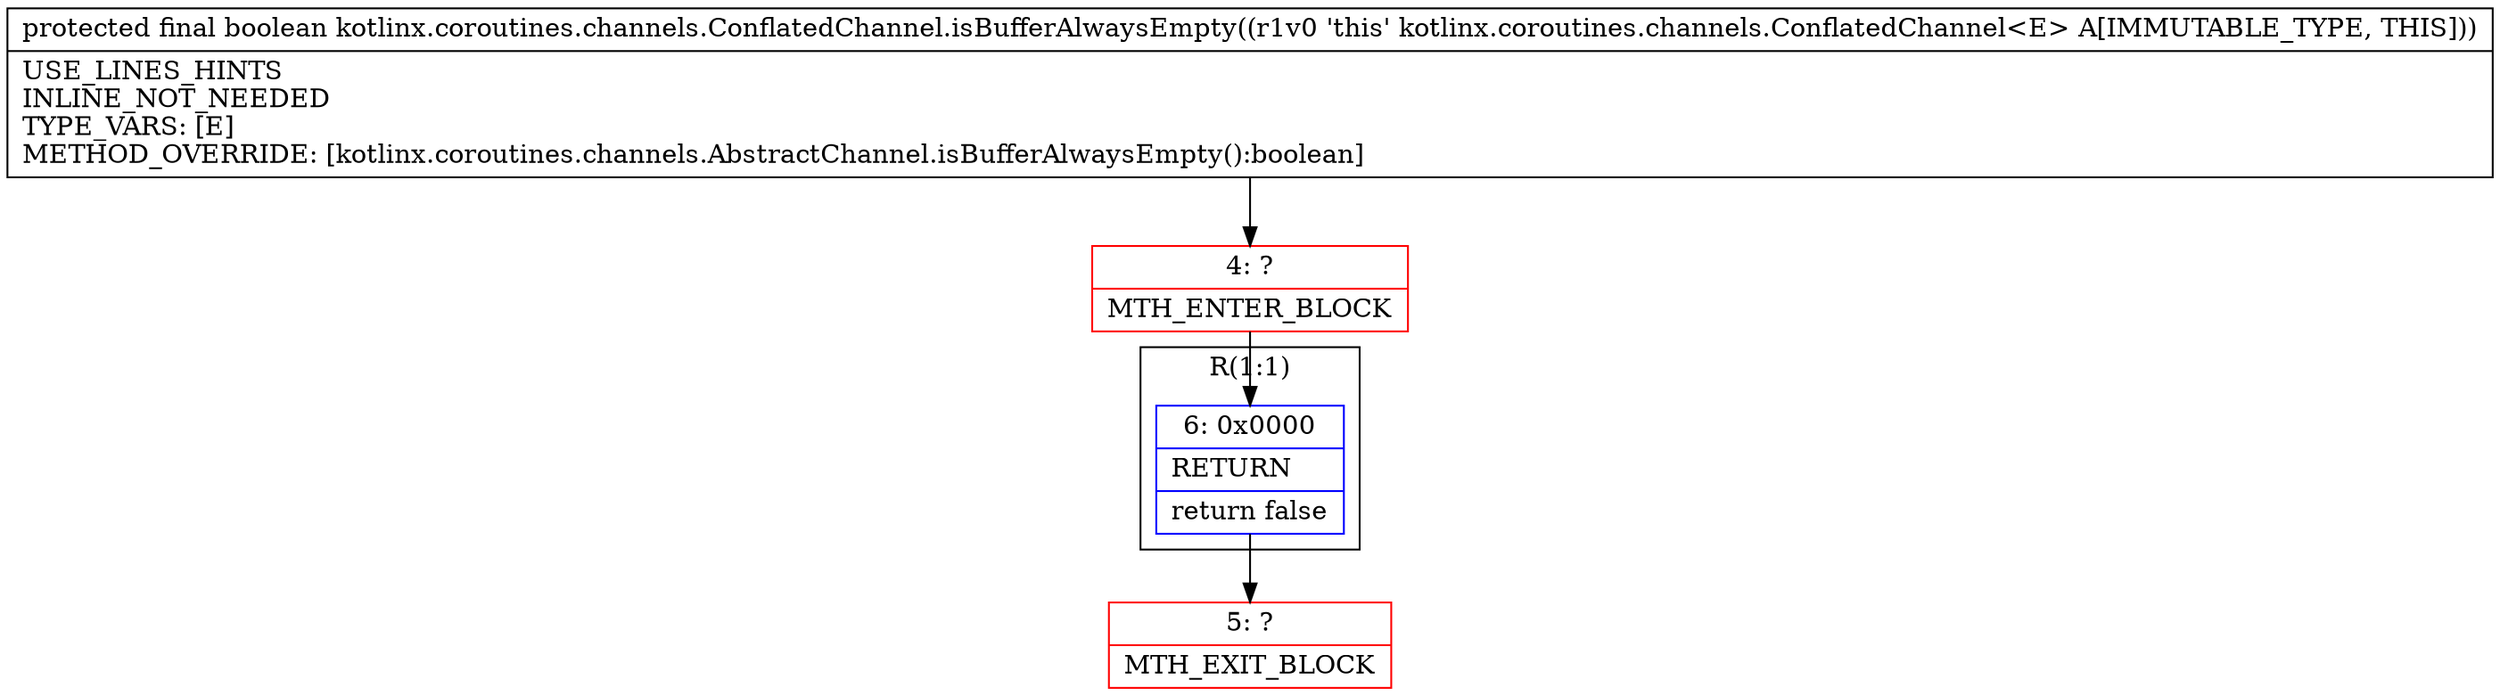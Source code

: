 digraph "CFG forkotlinx.coroutines.channels.ConflatedChannel.isBufferAlwaysEmpty()Z" {
subgraph cluster_Region_56241772 {
label = "R(1:1)";
node [shape=record,color=blue];
Node_6 [shape=record,label="{6\:\ 0x0000|RETURN\l|return false\l}"];
}
Node_4 [shape=record,color=red,label="{4\:\ ?|MTH_ENTER_BLOCK\l}"];
Node_5 [shape=record,color=red,label="{5\:\ ?|MTH_EXIT_BLOCK\l}"];
MethodNode[shape=record,label="{protected final boolean kotlinx.coroutines.channels.ConflatedChannel.isBufferAlwaysEmpty((r1v0 'this' kotlinx.coroutines.channels.ConflatedChannel\<E\> A[IMMUTABLE_TYPE, THIS]))  | USE_LINES_HINTS\lINLINE_NOT_NEEDED\lTYPE_VARS: [E]\lMETHOD_OVERRIDE: [kotlinx.coroutines.channels.AbstractChannel.isBufferAlwaysEmpty():boolean]\l}"];
MethodNode -> Node_4;Node_6 -> Node_5;
Node_4 -> Node_6;
}

